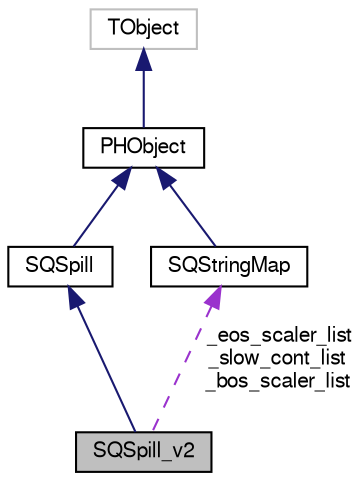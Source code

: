 digraph "SQSpill_v2"
{
  bgcolor="transparent";
  edge [fontname="FreeSans",fontsize="10",labelfontname="FreeSans",labelfontsize="10"];
  node [fontname="FreeSans",fontsize="10",shape=record];
  Node1 [label="SQSpill_v2",height=0.2,width=0.4,color="black", fillcolor="grey75", style="filled" fontcolor="black"];
  Node2 -> Node1 [dir="back",color="midnightblue",fontsize="10",style="solid",fontname="FreeSans"];
  Node2 [label="SQSpill",height=0.2,width=0.4,color="black",URL="$d0/d78/classSQSpill.html"];
  Node3 -> Node2 [dir="back",color="midnightblue",fontsize="10",style="solid",fontname="FreeSans"];
  Node3 [label="PHObject",height=0.2,width=0.4,color="black",URL="$d9/d24/classPHObject.html"];
  Node4 -> Node3 [dir="back",color="midnightblue",fontsize="10",style="solid",fontname="FreeSans"];
  Node4 [label="TObject",height=0.2,width=0.4,color="grey75"];
  Node5 -> Node1 [dir="back",color="darkorchid3",fontsize="10",style="dashed",label=" _eos_scaler_list\n_slow_cont_list\n_bos_scaler_list" ,fontname="FreeSans"];
  Node5 [label="SQStringMap",height=0.2,width=0.4,color="black",URL="$d7/d7d/classSQStringMap.html"];
  Node3 -> Node5 [dir="back",color="midnightblue",fontsize="10",style="solid",fontname="FreeSans"];
}
